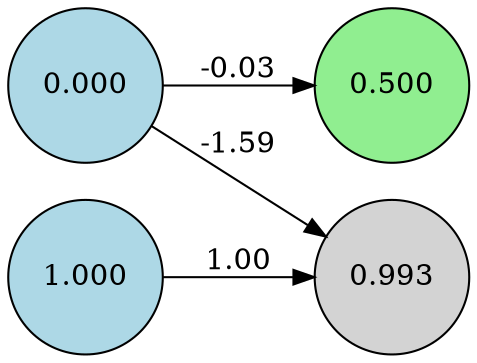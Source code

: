 digraph neat {
  rankdir=LR;
  node [shape=circle];
  node0 [label="0.000", style=filled, fillcolor=lightblue];
  node1 [label="1.000", style=filled, fillcolor=lightblue];
  node61 [label="0.500", style=filled, fillcolor=lightgreen];
  node168 [label="0.993", style=filled, fillcolor=lightgray];
  node0 -> node61 [label="-0.03"];
  node1 -> node168 [label="1.00"];
  node0 -> node168 [label="-1.59"];
}

